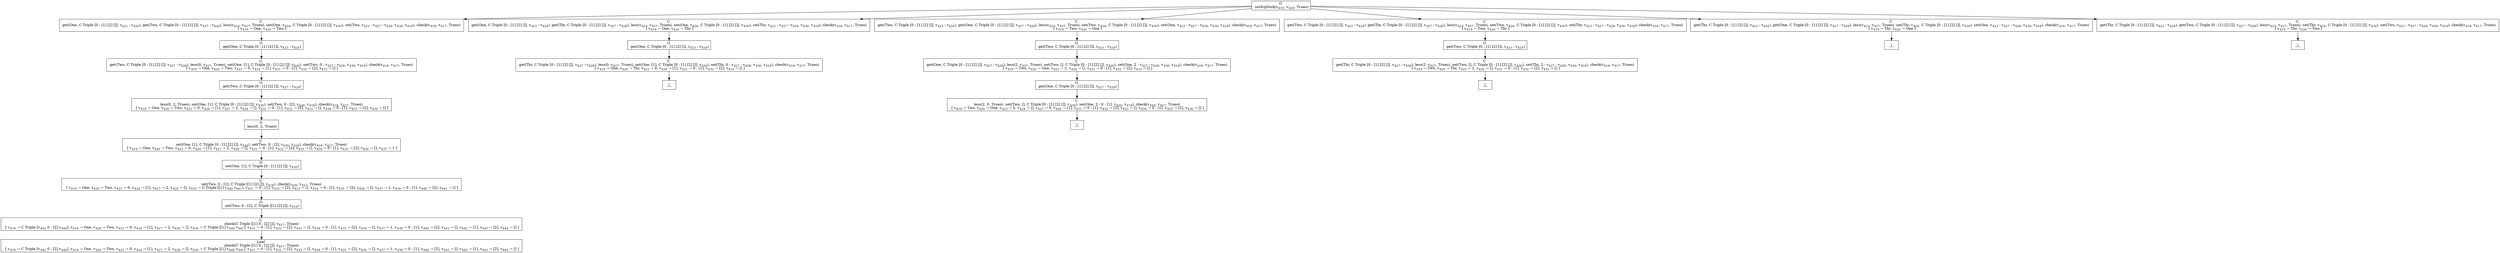 digraph {
    graph [rankdir=TB
          ,bgcolor=transparent];
    node [shape=box
         ,fillcolor=white
         ,style=filled];
    0 [label=<O <BR/> notEqStick(v<SUB>419</SUB>, v<SUB>420</SUB>, Trueo)>];
    1 [label=<C <BR/> get(One, C Triple [0 : [1] [2] []], v<SUB>423</SUB> : v<SUB>424</SUB>), get(Two, C Triple [0 : [1] [2] []], v<SUB>427</SUB> : v<SUB>428</SUB>), less(v<SUB>423</SUB>, v<SUB>427</SUB>, Trueo), set(One, v<SUB>424</SUB>, C Triple [0 : [1] [2] []], v<SUB>430</SUB>), set(Two, v<SUB>423</SUB> : v<SUB>427</SUB> : v<SUB>428</SUB>, v<SUB>430</SUB>, v<SUB>418</SUB>), check(v<SUB>418</SUB>, v<SUB>417</SUB>, Trueo) <BR/>  [ v<SUB>419</SUB> &rarr; One, v<SUB>420</SUB> &rarr; Two ] >];
    2 [label=<C <BR/> get(One, C Triple [0 : [1] [2] []], v<SUB>423</SUB> : v<SUB>424</SUB>), get(Thr, C Triple [0 : [1] [2] []], v<SUB>427</SUB> : v<SUB>428</SUB>), less(v<SUB>423</SUB>, v<SUB>427</SUB>, Trueo), set(One, v<SUB>424</SUB>, C Triple [0 : [1] [2] []], v<SUB>430</SUB>), set(Thr, v<SUB>423</SUB> : v<SUB>427</SUB> : v<SUB>428</SUB>, v<SUB>430</SUB>, v<SUB>418</SUB>), check(v<SUB>418</SUB>, v<SUB>417</SUB>, Trueo) <BR/>  [ v<SUB>419</SUB> &rarr; One, v<SUB>420</SUB> &rarr; Thr ] >];
    3 [label=<C <BR/> get(Two, C Triple [0 : [1] [2] []], v<SUB>423</SUB> : v<SUB>424</SUB>), get(One, C Triple [0 : [1] [2] []], v<SUB>427</SUB> : v<SUB>428</SUB>), less(v<SUB>423</SUB>, v<SUB>427</SUB>, Trueo), set(Two, v<SUB>424</SUB>, C Triple [0 : [1] [2] []], v<SUB>430</SUB>), set(One, v<SUB>423</SUB> : v<SUB>427</SUB> : v<SUB>428</SUB>, v<SUB>430</SUB>, v<SUB>418</SUB>), check(v<SUB>418</SUB>, v<SUB>417</SUB>, Trueo) <BR/>  [ v<SUB>419</SUB> &rarr; Two, v<SUB>420</SUB> &rarr; One ] >];
    4 [label=<C <BR/> get(Two, C Triple [0 : [1] [2] []], v<SUB>423</SUB> : v<SUB>424</SUB>), get(Thr, C Triple [0 : [1] [2] []], v<SUB>427</SUB> : v<SUB>428</SUB>), less(v<SUB>423</SUB>, v<SUB>427</SUB>, Trueo), set(Two, v<SUB>424</SUB>, C Triple [0 : [1] [2] []], v<SUB>430</SUB>), set(Thr, v<SUB>423</SUB> : v<SUB>427</SUB> : v<SUB>428</SUB>, v<SUB>430</SUB>, v<SUB>418</SUB>), check(v<SUB>418</SUB>, v<SUB>417</SUB>, Trueo) <BR/>  [ v<SUB>419</SUB> &rarr; Two, v<SUB>420</SUB> &rarr; Thr ] >];
    5 [label=<C <BR/> get(Thr, C Triple [0 : [1] [2] []], v<SUB>423</SUB> : v<SUB>424</SUB>), get(One, C Triple [0 : [1] [2] []], v<SUB>427</SUB> : v<SUB>428</SUB>), less(v<SUB>423</SUB>, v<SUB>427</SUB>, Trueo), set(Thr, v<SUB>424</SUB>, C Triple [0 : [1] [2] []], v<SUB>430</SUB>), set(One, v<SUB>423</SUB> : v<SUB>427</SUB> : v<SUB>428</SUB>, v<SUB>430</SUB>, v<SUB>418</SUB>), check(v<SUB>418</SUB>, v<SUB>417</SUB>, Trueo) <BR/>  [ v<SUB>419</SUB> &rarr; Thr, v<SUB>420</SUB> &rarr; One ] >];
    6 [label=<C <BR/> get(Thr, C Triple [0 : [1] [2] []], v<SUB>423</SUB> : v<SUB>424</SUB>), get(Two, C Triple [0 : [1] [2] []], v<SUB>427</SUB> : v<SUB>428</SUB>), less(v<SUB>423</SUB>, v<SUB>427</SUB>, Trueo), set(Thr, v<SUB>424</SUB>, C Triple [0 : [1] [2] []], v<SUB>430</SUB>), set(Two, v<SUB>423</SUB> : v<SUB>427</SUB> : v<SUB>428</SUB>, v<SUB>430</SUB>, v<SUB>418</SUB>), check(v<SUB>418</SUB>, v<SUB>417</SUB>, Trueo) <BR/>  [ v<SUB>419</SUB> &rarr; Thr, v<SUB>420</SUB> &rarr; Two ] >];
    7 [label=<O <BR/> get(One, C Triple [0 : [1] [2] []], v<SUB>423</SUB> : v<SUB>424</SUB>)>];
    8 [label=<C <BR/> get(Two, C Triple [0 : [1] [2] []], v<SUB>427</SUB> : v<SUB>428</SUB>), less(0, v<SUB>427</SUB>, Trueo), set(One, [1], C Triple [0 : [1] [2] []], v<SUB>430</SUB>), set(Two, 0 : v<SUB>427</SUB> : v<SUB>428</SUB>, v<SUB>430</SUB>, v<SUB>418</SUB>), check(v<SUB>418</SUB>, v<SUB>417</SUB>, Trueo) <BR/>  [ v<SUB>419</SUB> &rarr; One, v<SUB>420</SUB> &rarr; Two, v<SUB>423</SUB> &rarr; 0, v<SUB>424</SUB> &rarr; [1], v<SUB>431</SUB> &rarr; 0 : [1], v<SUB>432</SUB> &rarr; [2], v<SUB>433</SUB> &rarr; [] ] >];
    9 [label=<O <BR/> get(Two, C Triple [0 : [1] [2] []], v<SUB>427</SUB> : v<SUB>428</SUB>)>];
    10 [label=<C <BR/> less(0, 2, Trueo), set(One, [1], C Triple [0 : [1] [2] []], v<SUB>430</SUB>), set(Two, 0 : [2], v<SUB>430</SUB>, v<SUB>418</SUB>), check(v<SUB>418</SUB>, v<SUB>417</SUB>, Trueo) <BR/>  [ v<SUB>419</SUB> &rarr; One, v<SUB>420</SUB> &rarr; Two, v<SUB>423</SUB> &rarr; 0, v<SUB>424</SUB> &rarr; [1], v<SUB>427</SUB> &rarr; 2, v<SUB>428</SUB> &rarr; [], v<SUB>431</SUB> &rarr; 0 : [1], v<SUB>432</SUB> &rarr; [2], v<SUB>433</SUB> &rarr; [], v<SUB>434</SUB> &rarr; 0 : [1], v<SUB>435</SUB> &rarr; [2], v<SUB>436</SUB> &rarr; [] ] >];
    11 [label=<O <BR/> less(0, 2, Trueo)>];
    12 [label=<C <BR/> set(One, [1], C Triple [0 : [1] [2] []], v<SUB>430</SUB>), set(Two, 0 : [2], v<SUB>430</SUB>, v<SUB>418</SUB>), check(v<SUB>418</SUB>, v<SUB>417</SUB>, Trueo) <BR/>  [ v<SUB>419</SUB> &rarr; One, v<SUB>420</SUB> &rarr; Two, v<SUB>423</SUB> &rarr; 0, v<SUB>424</SUB> &rarr; [1], v<SUB>427</SUB> &rarr; 2, v<SUB>428</SUB> &rarr; [], v<SUB>431</SUB> &rarr; 0 : [1], v<SUB>432</SUB> &rarr; [2], v<SUB>433</SUB> &rarr; [], v<SUB>434</SUB> &rarr; 0 : [1], v<SUB>435</SUB> &rarr; [2], v<SUB>436</SUB> &rarr; [], v<SUB>437</SUB> &rarr; 1 ] >];
    13 [label=<O <BR/> set(One, [1], C Triple [0 : [1] [2] []], v<SUB>430</SUB>)>];
    14 [label=<C <BR/> set(Two, 0 : [2], C Triple [[1] [2] []], v<SUB>418</SUB>), check(v<SUB>418</SUB>, v<SUB>417</SUB>, Trueo) <BR/>  [ v<SUB>419</SUB> &rarr; One, v<SUB>420</SUB> &rarr; Two, v<SUB>423</SUB> &rarr; 0, v<SUB>424</SUB> &rarr; [1], v<SUB>427</SUB> &rarr; 2, v<SUB>428</SUB> &rarr; [], v<SUB>430</SUB> &rarr; C Triple [[1] v<SUB>440</SUB> v<SUB>441</SUB>], v<SUB>431</SUB> &rarr; 0 : [1], v<SUB>432</SUB> &rarr; [2], v<SUB>433</SUB> &rarr; [], v<SUB>434</SUB> &rarr; 0 : [1], v<SUB>435</SUB> &rarr; [2], v<SUB>436</SUB> &rarr; [], v<SUB>437</SUB> &rarr; 1, v<SUB>439</SUB> &rarr; 0 : [1], v<SUB>440</SUB> &rarr; [2], v<SUB>441</SUB> &rarr; [] ] >];
    15 [label=<O <BR/> set(Two, 0 : [2], C Triple [[1] [2] []], v<SUB>418</SUB>)>];
    16 [label=<C <BR/> check(C Triple [[1] 0 : [2] []], v<SUB>417</SUB>, Trueo) <BR/>  [ v<SUB>418</SUB> &rarr; C Triple [v<SUB>442</SUB> 0 : [2] v<SUB>444</SUB>], v<SUB>419</SUB> &rarr; One, v<SUB>420</SUB> &rarr; Two, v<SUB>423</SUB> &rarr; 0, v<SUB>424</SUB> &rarr; [1], v<SUB>427</SUB> &rarr; 2, v<SUB>428</SUB> &rarr; [], v<SUB>430</SUB> &rarr; C Triple [[1] v<SUB>440</SUB> v<SUB>441</SUB>], v<SUB>431</SUB> &rarr; 0 : [1], v<SUB>432</SUB> &rarr; [2], v<SUB>433</SUB> &rarr; [], v<SUB>434</SUB> &rarr; 0 : [1], v<SUB>435</SUB> &rarr; [2], v<SUB>436</SUB> &rarr; [], v<SUB>437</SUB> &rarr; 1, v<SUB>439</SUB> &rarr; 0 : [1], v<SUB>440</SUB> &rarr; [2], v<SUB>441</SUB> &rarr; [], v<SUB>442</SUB> &rarr; [1], v<SUB>443</SUB> &rarr; [2], v<SUB>444</SUB> &rarr; [] ] >];
    17 [label=<Leaf <BR/> check(C Triple [[1] 0 : [2] []], v<SUB>417</SUB>, Trueo) <BR/>  [ v<SUB>418</SUB> &rarr; C Triple [v<SUB>442</SUB> 0 : [2] v<SUB>444</SUB>], v<SUB>419</SUB> &rarr; One, v<SUB>420</SUB> &rarr; Two, v<SUB>423</SUB> &rarr; 0, v<SUB>424</SUB> &rarr; [1], v<SUB>427</SUB> &rarr; 2, v<SUB>428</SUB> &rarr; [], v<SUB>430</SUB> &rarr; C Triple [[1] v<SUB>440</SUB> v<SUB>441</SUB>], v<SUB>431</SUB> &rarr; 0 : [1], v<SUB>432</SUB> &rarr; [2], v<SUB>433</SUB> &rarr; [], v<SUB>434</SUB> &rarr; 0 : [1], v<SUB>435</SUB> &rarr; [2], v<SUB>436</SUB> &rarr; [], v<SUB>437</SUB> &rarr; 1, v<SUB>439</SUB> &rarr; 0 : [1], v<SUB>440</SUB> &rarr; [2], v<SUB>441</SUB> &rarr; [], v<SUB>442</SUB> &rarr; [1], v<SUB>443</SUB> &rarr; [2], v<SUB>444</SUB> &rarr; [] ] >];
    18 [label=<O <BR/> get(One, C Triple [0 : [1] [2] []], v<SUB>423</SUB> : v<SUB>424</SUB>)>];
    19 [label=<C <BR/> get(Thr, C Triple [0 : [1] [2] []], v<SUB>427</SUB> : v<SUB>428</SUB>), less(0, v<SUB>427</SUB>, Trueo), set(One, [1], C Triple [0 : [1] [2] []], v<SUB>430</SUB>), set(Thr, 0 : v<SUB>427</SUB> : v<SUB>428</SUB>, v<SUB>430</SUB>, v<SUB>418</SUB>), check(v<SUB>418</SUB>, v<SUB>417</SUB>, Trueo) <BR/>  [ v<SUB>419</SUB> &rarr; One, v<SUB>420</SUB> &rarr; Thr, v<SUB>423</SUB> &rarr; 0, v<SUB>424</SUB> &rarr; [1], v<SUB>431</SUB> &rarr; 0 : [1], v<SUB>432</SUB> &rarr; [2], v<SUB>433</SUB> &rarr; [] ] >];
    20 [label=<_|_>];
    21 [label=<O <BR/> get(Two, C Triple [0 : [1] [2] []], v<SUB>423</SUB> : v<SUB>424</SUB>)>];
    22 [label=<C <BR/> get(One, C Triple [0 : [1] [2] []], v<SUB>427</SUB> : v<SUB>428</SUB>), less(2, v<SUB>427</SUB>, Trueo), set(Two, [], C Triple [0 : [1] [2] []], v<SUB>430</SUB>), set(One, 2 : v<SUB>427</SUB> : v<SUB>428</SUB>, v<SUB>430</SUB>, v<SUB>418</SUB>), check(v<SUB>418</SUB>, v<SUB>417</SUB>, Trueo) <BR/>  [ v<SUB>419</SUB> &rarr; Two, v<SUB>420</SUB> &rarr; One, v<SUB>423</SUB> &rarr; 2, v<SUB>424</SUB> &rarr; [], v<SUB>431</SUB> &rarr; 0 : [1], v<SUB>432</SUB> &rarr; [2], v<SUB>433</SUB> &rarr; [] ] >];
    23 [label=<O <BR/> get(One, C Triple [0 : [1] [2] []], v<SUB>427</SUB> : v<SUB>428</SUB>)>];
    24 [label=<C <BR/> less(2, 0, Trueo), set(Two, [], C Triple [0 : [1] [2] []], v<SUB>430</SUB>), set(One, 2 : 0 : [1], v<SUB>430</SUB>, v<SUB>418</SUB>), check(v<SUB>418</SUB>, v<SUB>417</SUB>, Trueo) <BR/>  [ v<SUB>419</SUB> &rarr; Two, v<SUB>420</SUB> &rarr; One, v<SUB>423</SUB> &rarr; 2, v<SUB>424</SUB> &rarr; [], v<SUB>427</SUB> &rarr; 0, v<SUB>428</SUB> &rarr; [1], v<SUB>431</SUB> &rarr; 0 : [1], v<SUB>432</SUB> &rarr; [2], v<SUB>433</SUB> &rarr; [], v<SUB>434</SUB> &rarr; 0 : [1], v<SUB>435</SUB> &rarr; [2], v<SUB>436</SUB> &rarr; [] ] >];
    25 [label=<_|_>];
    26 [label=<O <BR/> get(Two, C Triple [0 : [1] [2] []], v<SUB>423</SUB> : v<SUB>424</SUB>)>];
    27 [label=<C <BR/> get(Thr, C Triple [0 : [1] [2] []], v<SUB>427</SUB> : v<SUB>428</SUB>), less(2, v<SUB>427</SUB>, Trueo), set(Two, [], C Triple [0 : [1] [2] []], v<SUB>430</SUB>), set(Thr, 2 : v<SUB>427</SUB> : v<SUB>428</SUB>, v<SUB>430</SUB>, v<SUB>418</SUB>), check(v<SUB>418</SUB>, v<SUB>417</SUB>, Trueo) <BR/>  [ v<SUB>419</SUB> &rarr; Two, v<SUB>420</SUB> &rarr; Thr, v<SUB>423</SUB> &rarr; 2, v<SUB>424</SUB> &rarr; [], v<SUB>431</SUB> &rarr; 0 : [1], v<SUB>432</SUB> &rarr; [2], v<SUB>433</SUB> &rarr; [] ] >];
    28 [label=<_|_>];
    29 [label=<_|_>];
    30 [label=<_|_>];
    0 -> 1 [label=""];
    0 -> 2 [label=""];
    0 -> 3 [label=""];
    0 -> 4 [label=""];
    0 -> 5 [label=""];
    0 -> 6 [label=""];
    1 -> 7 [label=""];
    2 -> 18 [label=""];
    3 -> 21 [label=""];
    4 -> 26 [label=""];
    5 -> 29 [label=""];
    6 -> 30 [label=""];
    7 -> 8 [label=""];
    8 -> 9 [label=""];
    9 -> 10 [label=""];
    10 -> 11 [label=""];
    11 -> 12 [label=""];
    12 -> 13 [label=""];
    13 -> 14 [label=""];
    14 -> 15 [label=""];
    15 -> 16 [label=""];
    16 -> 17 [label=""];
    18 -> 19 [label=""];
    19 -> 20 [label=""];
    21 -> 22 [label=""];
    22 -> 23 [label=""];
    23 -> 24 [label=""];
    24 -> 25 [label=""];
    26 -> 27 [label=""];
    27 -> 28 [label=""];
}
